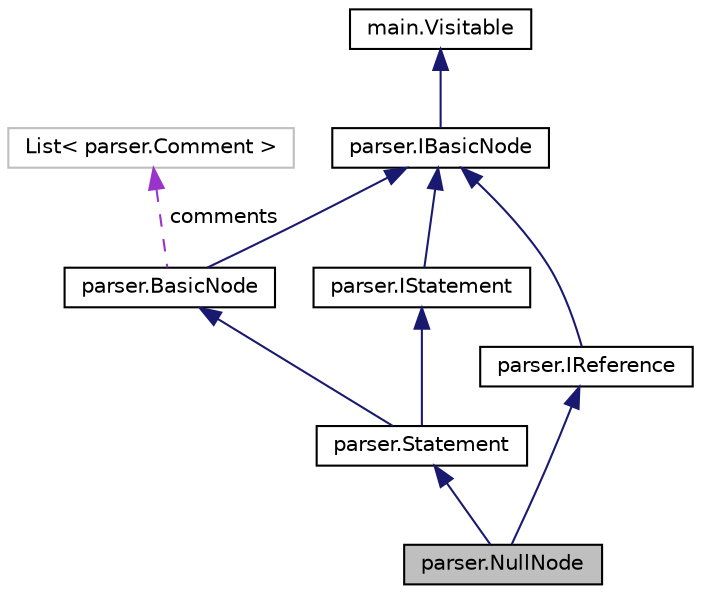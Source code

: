 digraph "parser.NullNode"
{
  edge [fontname="Helvetica",fontsize="10",labelfontname="Helvetica",labelfontsize="10"];
  node [fontname="Helvetica",fontsize="10",shape=record];
  Node1 [label="parser.NullNode",height=0.2,width=0.4,color="black", fillcolor="grey75", style="filled", fontcolor="black"];
  Node2 -> Node1 [dir="back",color="midnightblue",fontsize="10",style="solid"];
  Node2 [label="parser.Statement",height=0.2,width=0.4,color="black", fillcolor="white", style="filled",URL="$classparser_1_1_statement.html"];
  Node3 -> Node2 [dir="back",color="midnightblue",fontsize="10",style="solid"];
  Node3 [label="parser.BasicNode",height=0.2,width=0.4,color="black", fillcolor="white", style="filled",URL="$classparser_1_1_basic_node.html"];
  Node4 -> Node3 [dir="back",color="midnightblue",fontsize="10",style="solid"];
  Node4 [label="parser.IBasicNode",height=0.2,width=0.4,color="black", fillcolor="white", style="filled",URL="$interfaceparser_1_1_i_basic_node.html"];
  Node5 -> Node4 [dir="back",color="midnightblue",fontsize="10",style="solid"];
  Node5 [label="main.Visitable",height=0.2,width=0.4,color="black", fillcolor="white", style="filled",URL="$interfacemain_1_1_visitable.html"];
  Node6 -> Node3 [dir="back",color="darkorchid3",fontsize="10",style="dashed",label=" comments" ];
  Node6 [label="List\< parser.Comment \>",height=0.2,width=0.4,color="grey75", fillcolor="white", style="filled"];
  Node7 -> Node2 [dir="back",color="midnightblue",fontsize="10",style="solid"];
  Node7 [label="parser.IStatement",height=0.2,width=0.4,color="black", fillcolor="white", style="filled",URL="$interfaceparser_1_1_i_statement.html"];
  Node4 -> Node7 [dir="back",color="midnightblue",fontsize="10",style="solid"];
  Node8 -> Node1 [dir="back",color="midnightblue",fontsize="10",style="solid"];
  Node8 [label="parser.IReference",height=0.2,width=0.4,color="black", fillcolor="white", style="filled",URL="$interfaceparser_1_1_i_reference.html"];
  Node4 -> Node8 [dir="back",color="midnightblue",fontsize="10",style="solid"];
}
